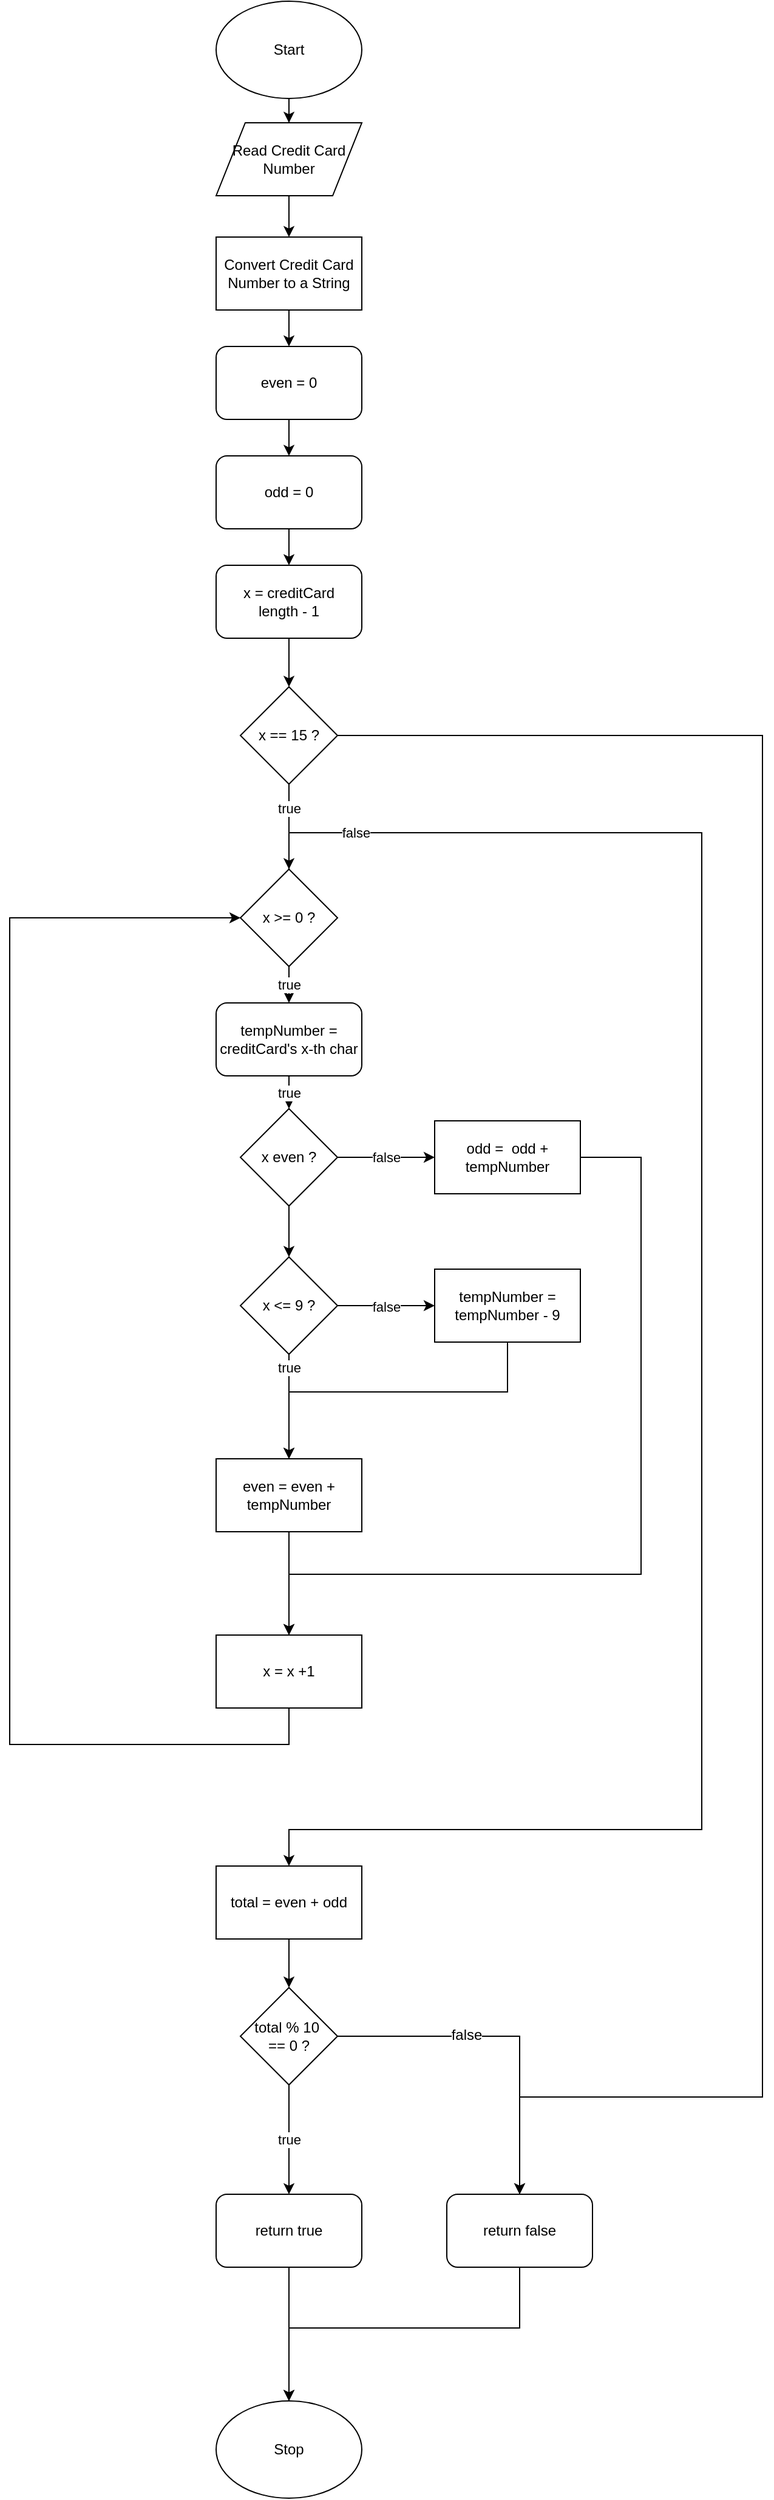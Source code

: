 <mxfile version="12.1.0" type="device" pages="1"><diagram id="uYnBp4YIgUJzvlt7deGR" name="Page-1"><mxGraphModel dx="1547" dy="902" grid="1" gridSize="10" guides="1" tooltips="1" connect="1" arrows="1" fold="1" page="1" pageScale="1" pageWidth="827" pageHeight="1169" math="0" shadow="0"><root><mxCell id="0"/><mxCell id="1" parent="0"/><mxCell id="ObvXsYs3PPBPb3gt8_P5-1" value="Start" style="ellipse;whiteSpace=wrap;html=1;" parent="1" vertex="1"><mxGeometry x="330" y="6" width="120" height="80" as="geometry"/></mxCell><mxCell id="ObvXsYs3PPBPb3gt8_P5-7" value="true" style="edgeStyle=orthogonalEdgeStyle;rounded=0;orthogonalLoop=1;jettySize=auto;html=1;" parent="1" source="dBxwpeOzgeQwMa0NOPc0-35" target="ObvXsYs3PPBPb3gt8_P5-5" edge="1"><mxGeometry x="-0.427" relative="1" as="geometry"><mxPoint x="390" y="610" as="sourcePoint"/><Array as="points"><mxPoint x="390" y="660"/><mxPoint x="390" y="660"/></Array><mxPoint as="offset"/></mxGeometry></mxCell><mxCell id="dBxwpeOzgeQwMa0NOPc0-38" value="" style="edgeStyle=orthogonalEdgeStyle;rounded=0;orthogonalLoop=1;jettySize=auto;html=1;" edge="1" parent="1" source="ObvXsYs3PPBPb3gt8_P5-2" target="dBxwpeOzgeQwMa0NOPc0-35"><mxGeometry relative="1" as="geometry"/></mxCell><mxCell id="ObvXsYs3PPBPb3gt8_P5-2" value="x = creditCard &lt;br&gt;length - 1" style="rounded=1;whiteSpace=wrap;html=1;" parent="1" vertex="1"><mxGeometry x="330" y="470" width="120" height="60" as="geometry"/></mxCell><mxCell id="ObvXsYs3PPBPb3gt8_P5-12" value="true" style="edgeStyle=orthogonalEdgeStyle;rounded=0;orthogonalLoop=1;jettySize=auto;html=1;" parent="1" source="ObvXsYs3PPBPb3gt8_P5-17" target="ObvXsYs3PPBPb3gt8_P5-11" edge="1"><mxGeometry relative="1" as="geometry"/></mxCell><mxCell id="dBxwpeOzgeQwMa0NOPc0-5" value="false" style="edgeStyle=orthogonalEdgeStyle;rounded=0;orthogonalLoop=1;jettySize=auto;html=1;entryX=0.5;entryY=0;entryDx=0;entryDy=0;" edge="1" parent="1" source="ObvXsYs3PPBPb3gt8_P5-5" target="dBxwpeOzgeQwMa0NOPc0-3"><mxGeometry x="-0.891" relative="1" as="geometry"><mxPoint x="390" y="1410" as="targetPoint"/><Array as="points"><mxPoint x="390" y="690"/><mxPoint x="730" y="690"/><mxPoint x="730" y="1510"/><mxPoint x="390" y="1510"/></Array><mxPoint as="offset"/></mxGeometry></mxCell><mxCell id="ObvXsYs3PPBPb3gt8_P5-5" value="x &amp;gt;= 0 ?" style="rhombus;whiteSpace=wrap;html=1;" parent="1" vertex="1"><mxGeometry x="350" y="720" width="80" height="80" as="geometry"/></mxCell><mxCell id="dBxwpeOzgeQwMa0NOPc0-40" value="" style="edgeStyle=orthogonalEdgeStyle;rounded=0;orthogonalLoop=1;jettySize=auto;html=1;" edge="1" parent="1" source="ObvXsYs3PPBPb3gt8_P5-9" target="ObvXsYs3PPBPb3gt8_P5-14"><mxGeometry relative="1" as="geometry"/></mxCell><mxCell id="ObvXsYs3PPBPb3gt8_P5-9" value="Convert Credit Card Number to a String" style="rounded=0;whiteSpace=wrap;html=1;" parent="1" vertex="1"><mxGeometry x="330" y="200" width="120" height="60" as="geometry"/></mxCell><mxCell id="dBxwpeOzgeQwMa0NOPc0-39" value="" style="edgeStyle=orthogonalEdgeStyle;rounded=0;orthogonalLoop=1;jettySize=auto;html=1;" edge="1" parent="1" source="ObvXsYs3PPBPb3gt8_P5-6" target="ObvXsYs3PPBPb3gt8_P5-9"><mxGeometry relative="1" as="geometry"/></mxCell><mxCell id="ObvXsYs3PPBPb3gt8_P5-6" value="Read Credit Card&lt;br&gt;Number" style="shape=parallelogram;perimeter=parallelogramPerimeter;whiteSpace=wrap;html=1;" parent="1" vertex="1"><mxGeometry x="330" y="106" width="120" height="60" as="geometry"/></mxCell><mxCell id="ObvXsYs3PPBPb3gt8_P5-10" value="" style="edgeStyle=orthogonalEdgeStyle;rounded=0;orthogonalLoop=1;jettySize=auto;html=1;" parent="1" source="ObvXsYs3PPBPb3gt8_P5-1" target="ObvXsYs3PPBPb3gt8_P5-6" edge="1"><mxGeometry relative="1" as="geometry"><mxPoint x="390" y="86" as="sourcePoint"/><mxPoint x="390" y="326" as="targetPoint"/></mxGeometry></mxCell><mxCell id="ObvXsYs3PPBPb3gt8_P5-20" value="false" style="edgeStyle=orthogonalEdgeStyle;rounded=0;orthogonalLoop=1;jettySize=auto;html=1;" parent="1" source="ObvXsYs3PPBPb3gt8_P5-11" target="ObvXsYs3PPBPb3gt8_P5-16" edge="1"><mxGeometry relative="1" as="geometry"/></mxCell><mxCell id="ObvXsYs3PPBPb3gt8_P5-22" value="" style="edgeStyle=orthogonalEdgeStyle;rounded=0;orthogonalLoop=1;jettySize=auto;html=1;" parent="1" source="ObvXsYs3PPBPb3gt8_P5-11" target="ObvXsYs3PPBPb3gt8_P5-21" edge="1"><mxGeometry relative="1" as="geometry"/></mxCell><mxCell id="ObvXsYs3PPBPb3gt8_P5-11" value="x even ?" style="rhombus;whiteSpace=wrap;html=1;" parent="1" vertex="1"><mxGeometry x="350" y="917" width="80" height="80" as="geometry"/></mxCell><mxCell id="dBxwpeOzgeQwMa0NOPc0-41" value="" style="edgeStyle=orthogonalEdgeStyle;rounded=0;orthogonalLoop=1;jettySize=auto;html=1;" edge="1" parent="1" source="ObvXsYs3PPBPb3gt8_P5-14" target="ObvXsYs3PPBPb3gt8_P5-15"><mxGeometry relative="1" as="geometry"/></mxCell><mxCell id="ObvXsYs3PPBPb3gt8_P5-14" value="even = 0" style="rounded=1;whiteSpace=wrap;html=1;" parent="1" vertex="1"><mxGeometry x="330" y="290" width="120" height="60" as="geometry"/></mxCell><mxCell id="dBxwpeOzgeQwMa0NOPc0-42" value="" style="edgeStyle=orthogonalEdgeStyle;rounded=0;orthogonalLoop=1;jettySize=auto;html=1;" edge="1" parent="1" source="ObvXsYs3PPBPb3gt8_P5-15" target="ObvXsYs3PPBPb3gt8_P5-2"><mxGeometry relative="1" as="geometry"/></mxCell><mxCell id="ObvXsYs3PPBPb3gt8_P5-15" value="odd = 0" style="rounded=1;whiteSpace=wrap;html=1;" parent="1" vertex="1"><mxGeometry x="330" y="380" width="120" height="60" as="geometry"/></mxCell><mxCell id="dBxwpeOzgeQwMa0NOPc0-9" value="" style="edgeStyle=orthogonalEdgeStyle;rounded=0;orthogonalLoop=1;jettySize=auto;html=1;entryX=0.5;entryY=0;entryDx=0;entryDy=0;" edge="1" parent="1" source="ObvXsYs3PPBPb3gt8_P5-16"><mxGeometry relative="1" as="geometry"><mxPoint x="390" y="1350" as="targetPoint"/><Array as="points"><mxPoint x="680" y="957"/><mxPoint x="680" y="1300"/><mxPoint x="390" y="1300"/></Array></mxGeometry></mxCell><mxCell id="ObvXsYs3PPBPb3gt8_P5-16" value="odd =&amp;nbsp; odd + tempNumber" style="rounded=0;whiteSpace=wrap;html=1;" parent="1" vertex="1"><mxGeometry x="510" y="927" width="120" height="60" as="geometry"/></mxCell><mxCell id="ObvXsYs3PPBPb3gt8_P5-26" value="false" style="edgeStyle=orthogonalEdgeStyle;rounded=0;orthogonalLoop=1;jettySize=auto;html=1;" parent="1" source="ObvXsYs3PPBPb3gt8_P5-21" edge="1"><mxGeometry relative="1" as="geometry"><mxPoint x="510" y="1079" as="targetPoint"/></mxGeometry></mxCell><mxCell id="ObvXsYs3PPBPb3gt8_P5-29" value="true" style="edgeStyle=orthogonalEdgeStyle;rounded=0;orthogonalLoop=1;jettySize=auto;html=1;" parent="1" source="ObvXsYs3PPBPb3gt8_P5-21" target="ObvXsYs3PPBPb3gt8_P5-28" edge="1"><mxGeometry x="-0.506" y="-10" relative="1" as="geometry"><Array as="points"><mxPoint x="390" y="1140"/><mxPoint x="390" y="1140"/></Array><mxPoint x="10" y="-10" as="offset"/></mxGeometry></mxCell><mxCell id="ObvXsYs3PPBPb3gt8_P5-21" value="x &amp;lt;= 9 ?" style="rhombus;whiteSpace=wrap;html=1;" parent="1" vertex="1"><mxGeometry x="350" y="1039" width="80" height="80" as="geometry"/></mxCell><mxCell id="ObvXsYs3PPBPb3gt8_P5-31" value="" style="edgeStyle=orthogonalEdgeStyle;rounded=0;orthogonalLoop=1;jettySize=auto;html=1;entryX=0.5;entryY=0;entryDx=0;entryDy=0;" parent="1" source="ObvXsYs3PPBPb3gt8_P5-24" target="ObvXsYs3PPBPb3gt8_P5-28" edge="1"><mxGeometry relative="1" as="geometry"><mxPoint x="390" y="1200" as="targetPoint"/><Array as="points"><mxPoint x="570" y="1150"/><mxPoint x="390" y="1150"/></Array></mxGeometry></mxCell><mxCell id="ObvXsYs3PPBPb3gt8_P5-24" value="tempNumber = tempNumber - 9" style="rounded=0;whiteSpace=wrap;html=1;" parent="1" vertex="1"><mxGeometry x="510" y="1049" width="120" height="60" as="geometry"/></mxCell><mxCell id="dBxwpeOzgeQwMa0NOPc0-11" value="" style="edgeStyle=orthogonalEdgeStyle;rounded=0;orthogonalLoop=1;jettySize=auto;html=1;" edge="1" parent="1" source="ObvXsYs3PPBPb3gt8_P5-28"><mxGeometry relative="1" as="geometry"><mxPoint x="390" y="1350" as="targetPoint"/></mxGeometry></mxCell><mxCell id="ObvXsYs3PPBPb3gt8_P5-28" value="even = even + tempNumber" style="rounded=0;whiteSpace=wrap;html=1;" parent="1" vertex="1"><mxGeometry x="330" y="1205" width="120" height="60" as="geometry"/></mxCell><mxCell id="ObvXsYs3PPBPb3gt8_P5-17" value="tempNumber = creditCard's x-th char" style="rounded=1;whiteSpace=wrap;html=1;" parent="1" vertex="1"><mxGeometry x="330" y="830" width="120" height="60" as="geometry"/></mxCell><mxCell id="dBxwpeOzgeQwMa0NOPc0-2" value="true" style="edgeStyle=orthogonalEdgeStyle;rounded=0;orthogonalLoop=1;jettySize=auto;html=1;" edge="1" parent="1" source="ObvXsYs3PPBPb3gt8_P5-5" target="ObvXsYs3PPBPb3gt8_P5-17"><mxGeometry relative="1" as="geometry"><mxPoint x="390" y="800" as="sourcePoint"/><mxPoint x="390" y="917" as="targetPoint"/></mxGeometry></mxCell><mxCell id="dBxwpeOzgeQwMa0NOPc0-20" value="" style="edgeStyle=orthogonalEdgeStyle;rounded=0;orthogonalLoop=1;jettySize=auto;html=1;" edge="1" parent="1" source="dBxwpeOzgeQwMa0NOPc0-3" target="dBxwpeOzgeQwMa0NOPc0-19"><mxGeometry relative="1" as="geometry"/></mxCell><mxCell id="dBxwpeOzgeQwMa0NOPc0-3" value="total = even + odd" style="rounded=0;whiteSpace=wrap;html=1;" vertex="1" parent="1"><mxGeometry x="330" y="1540" width="120" height="60" as="geometry"/></mxCell><mxCell id="dBxwpeOzgeQwMa0NOPc0-15" value="x = x +1" style="rounded=0;whiteSpace=wrap;html=1;" vertex="1" parent="1"><mxGeometry x="330" y="1350" width="120" height="60" as="geometry"/></mxCell><mxCell id="dBxwpeOzgeQwMa0NOPc0-14" value="" style="edgeStyle=orthogonalEdgeStyle;rounded=0;orthogonalLoop=1;jettySize=auto;html=1;entryX=0;entryY=0.5;entryDx=0;entryDy=0;" edge="1" parent="1" source="dBxwpeOzgeQwMa0NOPc0-15" target="ObvXsYs3PPBPb3gt8_P5-5"><mxGeometry relative="1" as="geometry"><mxPoint x="390" y="1430" as="sourcePoint"/><mxPoint x="180" y="750" as="targetPoint"/><Array as="points"><mxPoint x="390" y="1440"/><mxPoint x="160" y="1440"/><mxPoint x="160" y="760"/></Array></mxGeometry></mxCell><mxCell id="dBxwpeOzgeQwMa0NOPc0-23" value="true" style="edgeStyle=orthogonalEdgeStyle;rounded=0;orthogonalLoop=1;jettySize=auto;html=1;" edge="1" parent="1" source="dBxwpeOzgeQwMa0NOPc0-19" target="dBxwpeOzgeQwMa0NOPc0-22"><mxGeometry relative="1" as="geometry"/></mxCell><mxCell id="dBxwpeOzgeQwMa0NOPc0-26" value="" style="edgeStyle=orthogonalEdgeStyle;rounded=0;orthogonalLoop=1;jettySize=auto;html=1;" edge="1" parent="1" source="dBxwpeOzgeQwMa0NOPc0-19" target="dBxwpeOzgeQwMa0NOPc0-24"><mxGeometry relative="1" as="geometry"><mxPoint x="510" y="1680" as="targetPoint"/></mxGeometry></mxCell><mxCell id="dBxwpeOzgeQwMa0NOPc0-27" value="false" style="text;html=1;resizable=0;points=[];align=center;verticalAlign=middle;labelBackgroundColor=#ffffff;" vertex="1" connectable="0" parent="dBxwpeOzgeQwMa0NOPc0-26"><mxGeometry x="-0.246" y="1" relative="1" as="geometry"><mxPoint as="offset"/></mxGeometry></mxCell><mxCell id="dBxwpeOzgeQwMa0NOPc0-19" value="total % 10&amp;nbsp;&lt;br&gt;== 0 ?" style="rhombus;whiteSpace=wrap;html=1;" vertex="1" parent="1"><mxGeometry x="350" y="1640" width="80" height="80" as="geometry"/></mxCell><mxCell id="dBxwpeOzgeQwMa0NOPc0-30" value="" style="edgeStyle=orthogonalEdgeStyle;rounded=0;orthogonalLoop=1;jettySize=auto;html=1;entryX=0.5;entryY=0;entryDx=0;entryDy=0;" edge="1" parent="1" source="dBxwpeOzgeQwMa0NOPc0-22" target="dBxwpeOzgeQwMa0NOPc0-28"><mxGeometry relative="1" as="geometry"><mxPoint x="390" y="1950" as="targetPoint"/></mxGeometry></mxCell><mxCell id="dBxwpeOzgeQwMa0NOPc0-22" value="return true" style="rounded=1;whiteSpace=wrap;html=1;" vertex="1" parent="1"><mxGeometry x="330" y="1810" width="120" height="60" as="geometry"/></mxCell><mxCell id="dBxwpeOzgeQwMa0NOPc0-32" value="" style="edgeStyle=orthogonalEdgeStyle;rounded=0;orthogonalLoop=1;jettySize=auto;html=1;" edge="1" parent="1" source="dBxwpeOzgeQwMa0NOPc0-24" target="dBxwpeOzgeQwMa0NOPc0-28"><mxGeometry relative="1" as="geometry"><mxPoint x="390" y="1940" as="targetPoint"/><Array as="points"><mxPoint x="580" y="1920"/><mxPoint x="390" y="1920"/></Array></mxGeometry></mxCell><mxCell id="dBxwpeOzgeQwMa0NOPc0-24" value="return false" style="rounded=1;whiteSpace=wrap;html=1;" vertex="1" parent="1"><mxGeometry x="520" y="1810" width="120" height="60" as="geometry"/></mxCell><mxCell id="dBxwpeOzgeQwMa0NOPc0-28" value="Stop" style="ellipse;whiteSpace=wrap;html=1;" vertex="1" parent="1"><mxGeometry x="330" y="1980" width="120" height="80" as="geometry"/></mxCell><mxCell id="dBxwpeOzgeQwMa0NOPc0-44" value="" style="edgeStyle=orthogonalEdgeStyle;rounded=0;orthogonalLoop=1;jettySize=auto;html=1;entryX=0.5;entryY=0;entryDx=0;entryDy=0;" edge="1" parent="1" source="dBxwpeOzgeQwMa0NOPc0-35" target="dBxwpeOzgeQwMa0NOPc0-24"><mxGeometry relative="1" as="geometry"><mxPoint x="580" y="1730" as="targetPoint"/><Array as="points"><mxPoint x="780" y="610"/><mxPoint x="780" y="1730"/><mxPoint x="580" y="1730"/></Array></mxGeometry></mxCell><mxCell id="dBxwpeOzgeQwMa0NOPc0-35" value="x == 15 ?" style="rhombus;whiteSpace=wrap;html=1;" vertex="1" parent="1"><mxGeometry x="350" y="570" width="80" height="80" as="geometry"/></mxCell></root></mxGraphModel></diagram></mxfile>